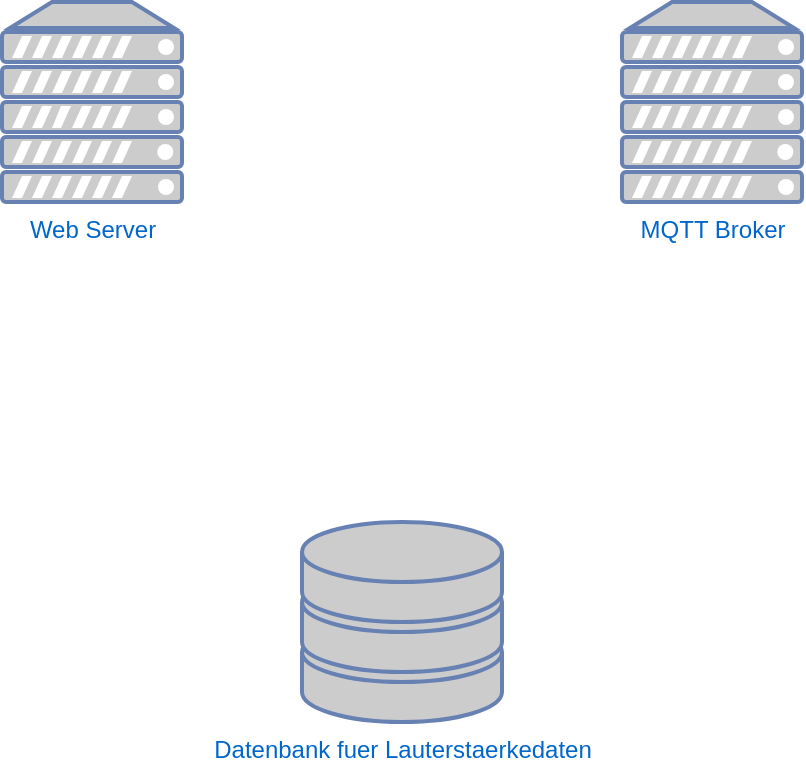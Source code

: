 <mxfile>
    <diagram id="fDfjpJnyrTjUYUj5VBOh" name="Page-1">
        <mxGraphModel dx="1177" dy="823" grid="1" gridSize="10" guides="1" tooltips="1" connect="1" arrows="1" fold="1" page="1" pageScale="1" pageWidth="850" pageHeight="1100" math="0" shadow="0">
            <root>
                <mxCell id="0"/>
                <mxCell id="1" parent="0"/>
                <mxCell id="2" value="MQTT Broker" style="fontColor=#0066CC;verticalAlign=top;verticalLabelPosition=bottom;labelPosition=center;align=center;html=1;outlineConnect=0;fillColor=#CCCCCC;strokeColor=#6881B3;gradientColor=none;gradientDirection=north;strokeWidth=2;shape=mxgraph.networks.server;" parent="1" vertex="1">
                    <mxGeometry x="500" y="200" width="90" height="100" as="geometry"/>
                </mxCell>
                <mxCell id="3" value="Web Server" style="fontColor=#0066CC;verticalAlign=top;verticalLabelPosition=bottom;labelPosition=center;align=center;html=1;outlineConnect=0;fillColor=#CCCCCC;strokeColor=#6881B3;gradientColor=none;gradientDirection=north;strokeWidth=2;shape=mxgraph.networks.server;" vertex="1" parent="1">
                    <mxGeometry x="190" y="200" width="90" height="100" as="geometry"/>
                </mxCell>
                <mxCell id="4" value="Datenbank fuer Lauterstaerkedaten" style="fontColor=#0066CC;verticalAlign=top;verticalLabelPosition=bottom;labelPosition=center;align=center;html=1;outlineConnect=0;fillColor=#CCCCCC;strokeColor=#6881B3;gradientColor=none;gradientDirection=north;strokeWidth=2;shape=mxgraph.networks.storage;" vertex="1" parent="1">
                    <mxGeometry x="340" y="460" width="100" height="100" as="geometry"/>
                </mxCell>
            </root>
        </mxGraphModel>
    </diagram>
</mxfile>
